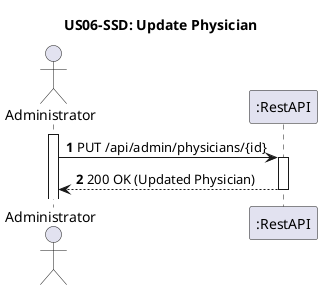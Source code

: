 @startuml
title US06-SSD: Update Physician

autoactivate on
autonumber

actor "Administrator" as Admin
participant ":RestAPI" as System

activate Admin

Admin -> System : PUT /api/admin/physicians/{id}
System --> Admin : 200 OK (Updated Physician)

@enduml
